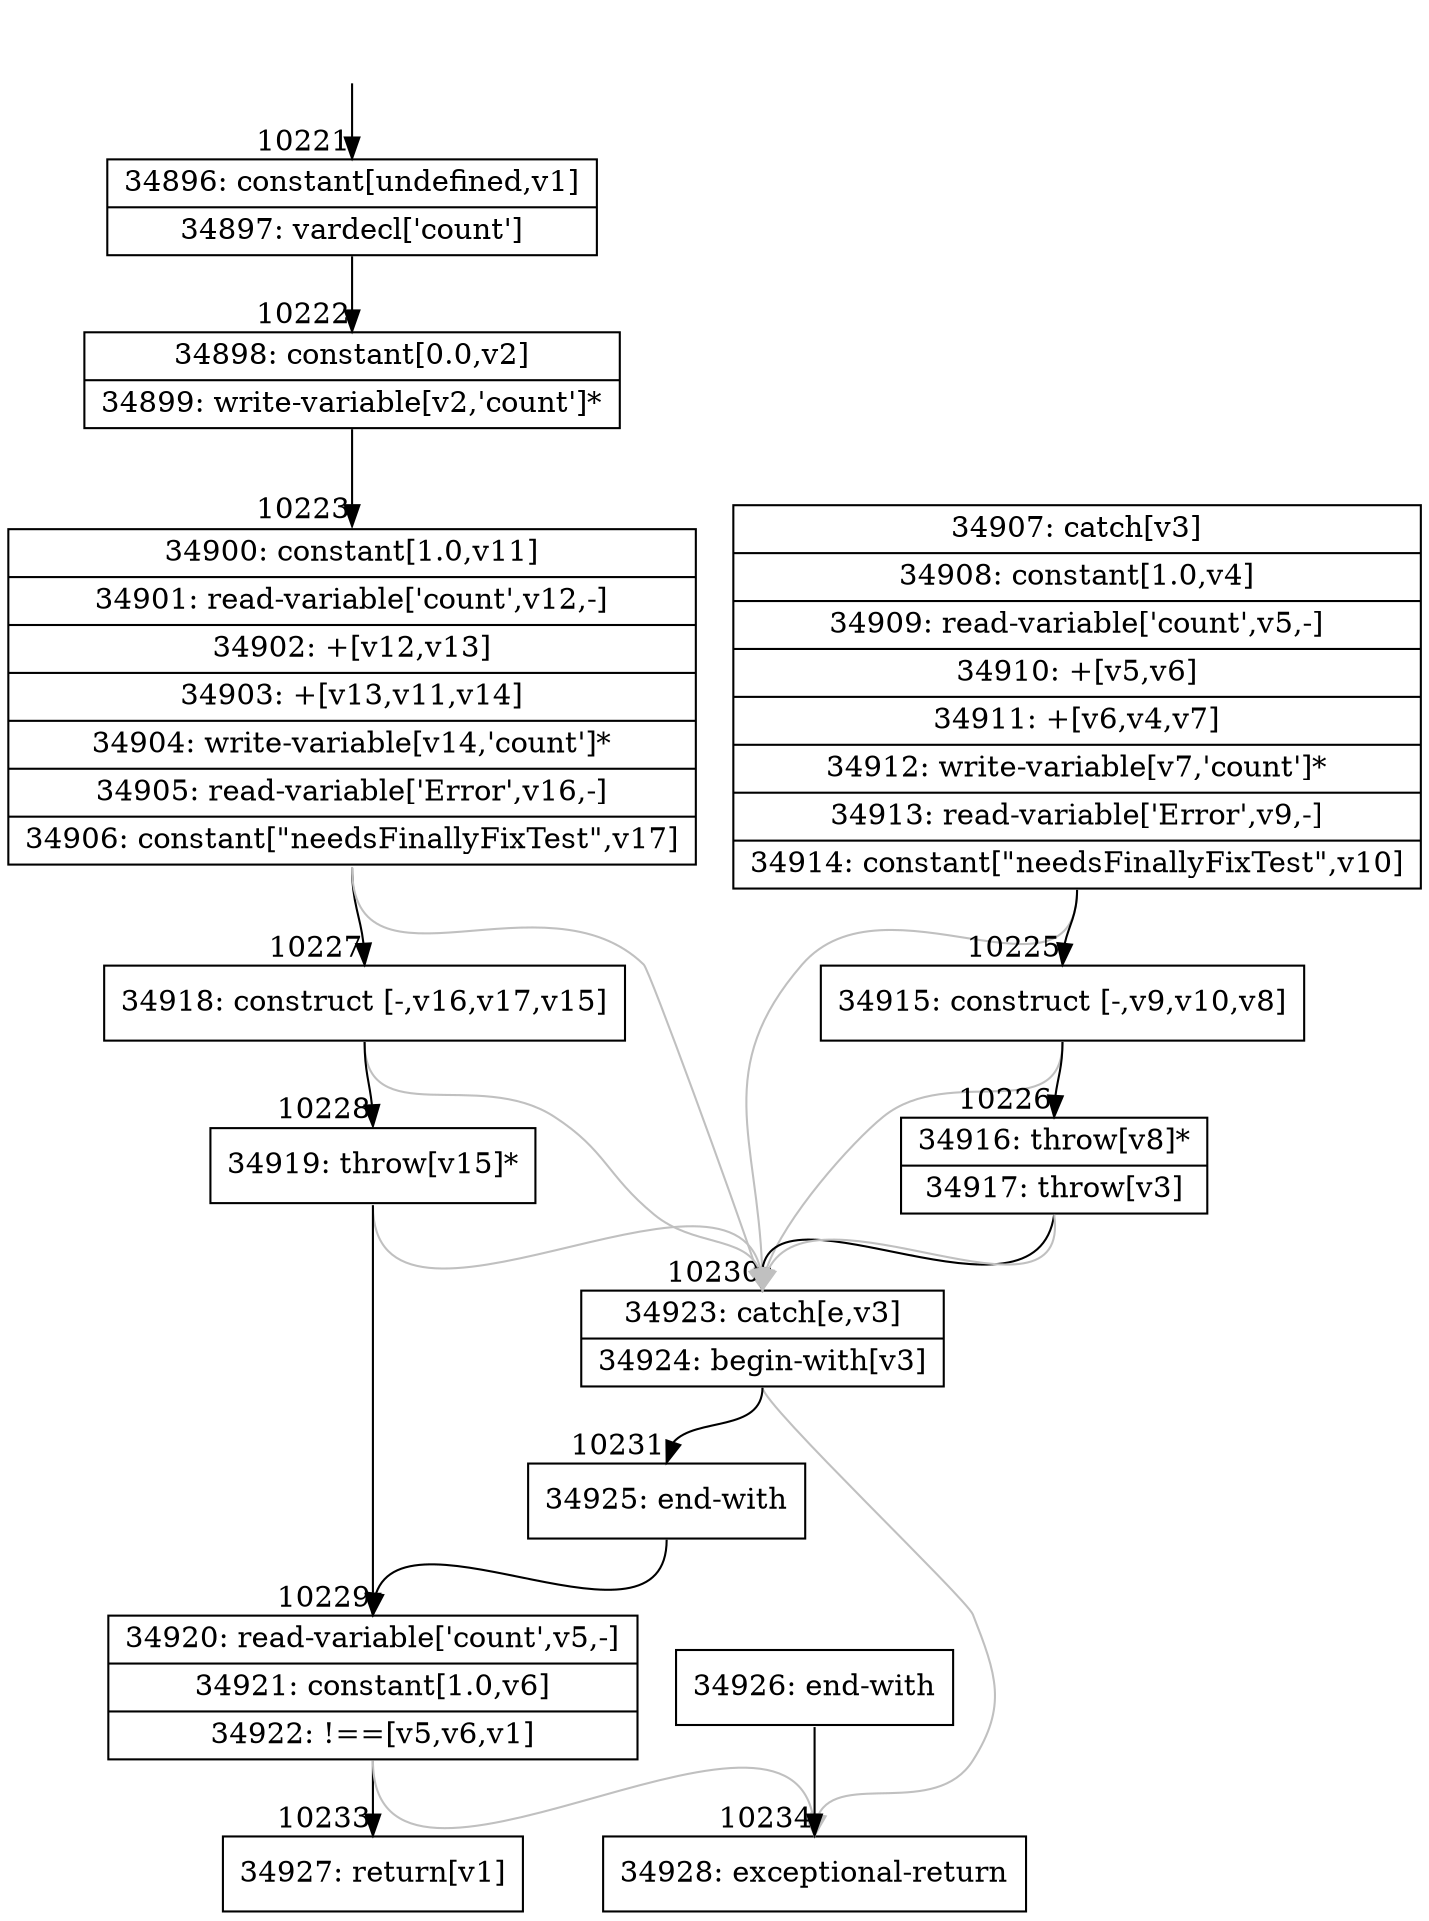 digraph {
rankdir="TD"
BB_entry873[shape=none,label=""];
BB_entry873 -> BB10221 [tailport=s, headport=n, headlabel="    10221"]
BB10221 [shape=record label="{34896: constant[undefined,v1]|34897: vardecl['count']}" ] 
BB10221 -> BB10222 [tailport=s, headport=n, headlabel="      10222"]
BB10222 [shape=record label="{34898: constant[0.0,v2]|34899: write-variable[v2,'count']*}" ] 
BB10222 -> BB10223 [tailport=s, headport=n, headlabel="      10223"]
BB10223 [shape=record label="{34900: constant[1.0,v11]|34901: read-variable['count',v12,-]|34902: +[v12,v13]|34903: +[v13,v11,v14]|34904: write-variable[v14,'count']*|34905: read-variable['Error',v16,-]|34906: constant[\"needsFinallyFixTest\",v17]}" ] 
BB10223 -> BB10227 [tailport=s, headport=n, headlabel="      10227"]
BB10223 -> BB10230 [tailport=s, headport=n, color=gray, headlabel="      10230"]
BB10224 [shape=record label="{34907: catch[v3]|34908: constant[1.0,v4]|34909: read-variable['count',v5,-]|34910: +[v5,v6]|34911: +[v6,v4,v7]|34912: write-variable[v7,'count']*|34913: read-variable['Error',v9,-]|34914: constant[\"needsFinallyFixTest\",v10]}" ] 
BB10224 -> BB10225 [tailport=s, headport=n, headlabel="      10225"]
BB10224 -> BB10230 [tailport=s, headport=n, color=gray]
BB10225 [shape=record label="{34915: construct [-,v9,v10,v8]}" ] 
BB10225 -> BB10226 [tailport=s, headport=n, headlabel="      10226"]
BB10225 -> BB10230 [tailport=s, headport=n, color=gray]
BB10226 [shape=record label="{34916: throw[v8]*|34917: throw[v3]}" ] 
BB10226 -> BB10230 [tailport=s, headport=n]
BB10226 -> BB10230 [tailport=s, headport=n, color=gray]
BB10227 [shape=record label="{34918: construct [-,v16,v17,v15]}" ] 
BB10227 -> BB10228 [tailport=s, headport=n, headlabel="      10228"]
BB10227 -> BB10230 [tailport=s, headport=n, color=gray]
BB10228 [shape=record label="{34919: throw[v15]*}" ] 
BB10228 -> BB10229 [tailport=s, headport=n, headlabel="      10229"]
BB10228 -> BB10230 [tailport=s, headport=n, color=gray]
BB10229 [shape=record label="{34920: read-variable['count',v5,-]|34921: constant[1.0,v6]|34922: !==[v5,v6,v1]}" ] 
BB10229 -> BB10233 [tailport=s, headport=n, headlabel="      10233"]
BB10229 -> BB10234 [tailport=s, headport=n, color=gray, headlabel="      10234"]
BB10230 [shape=record label="{34923: catch[e,v3]|34924: begin-with[v3]}" ] 
BB10230 -> BB10231 [tailport=s, headport=n, headlabel="      10231"]
BB10230 -> BB10234 [tailport=s, headport=n, color=gray]
BB10231 [shape=record label="{34925: end-with}" ] 
BB10231 -> BB10229 [tailport=s, headport=n]
BB10232 [shape=record label="{34926: end-with}" ] 
BB10232 -> BB10234 [tailport=s, headport=n]
BB10233 [shape=record label="{34927: return[v1]}" ] 
BB10234 [shape=record label="{34928: exceptional-return}" ] 
//#$~ 18442
}

